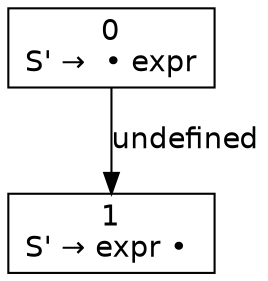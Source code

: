 digraph d{
node [fontname=Helvetica,shape=box];
edge [fontname=Helvetica];
n0 [label=<0<br />S' →  • expr>];
n1 [label=<1<br />S' → expr • >];
n0 -> n1 [label="undefined"];
}